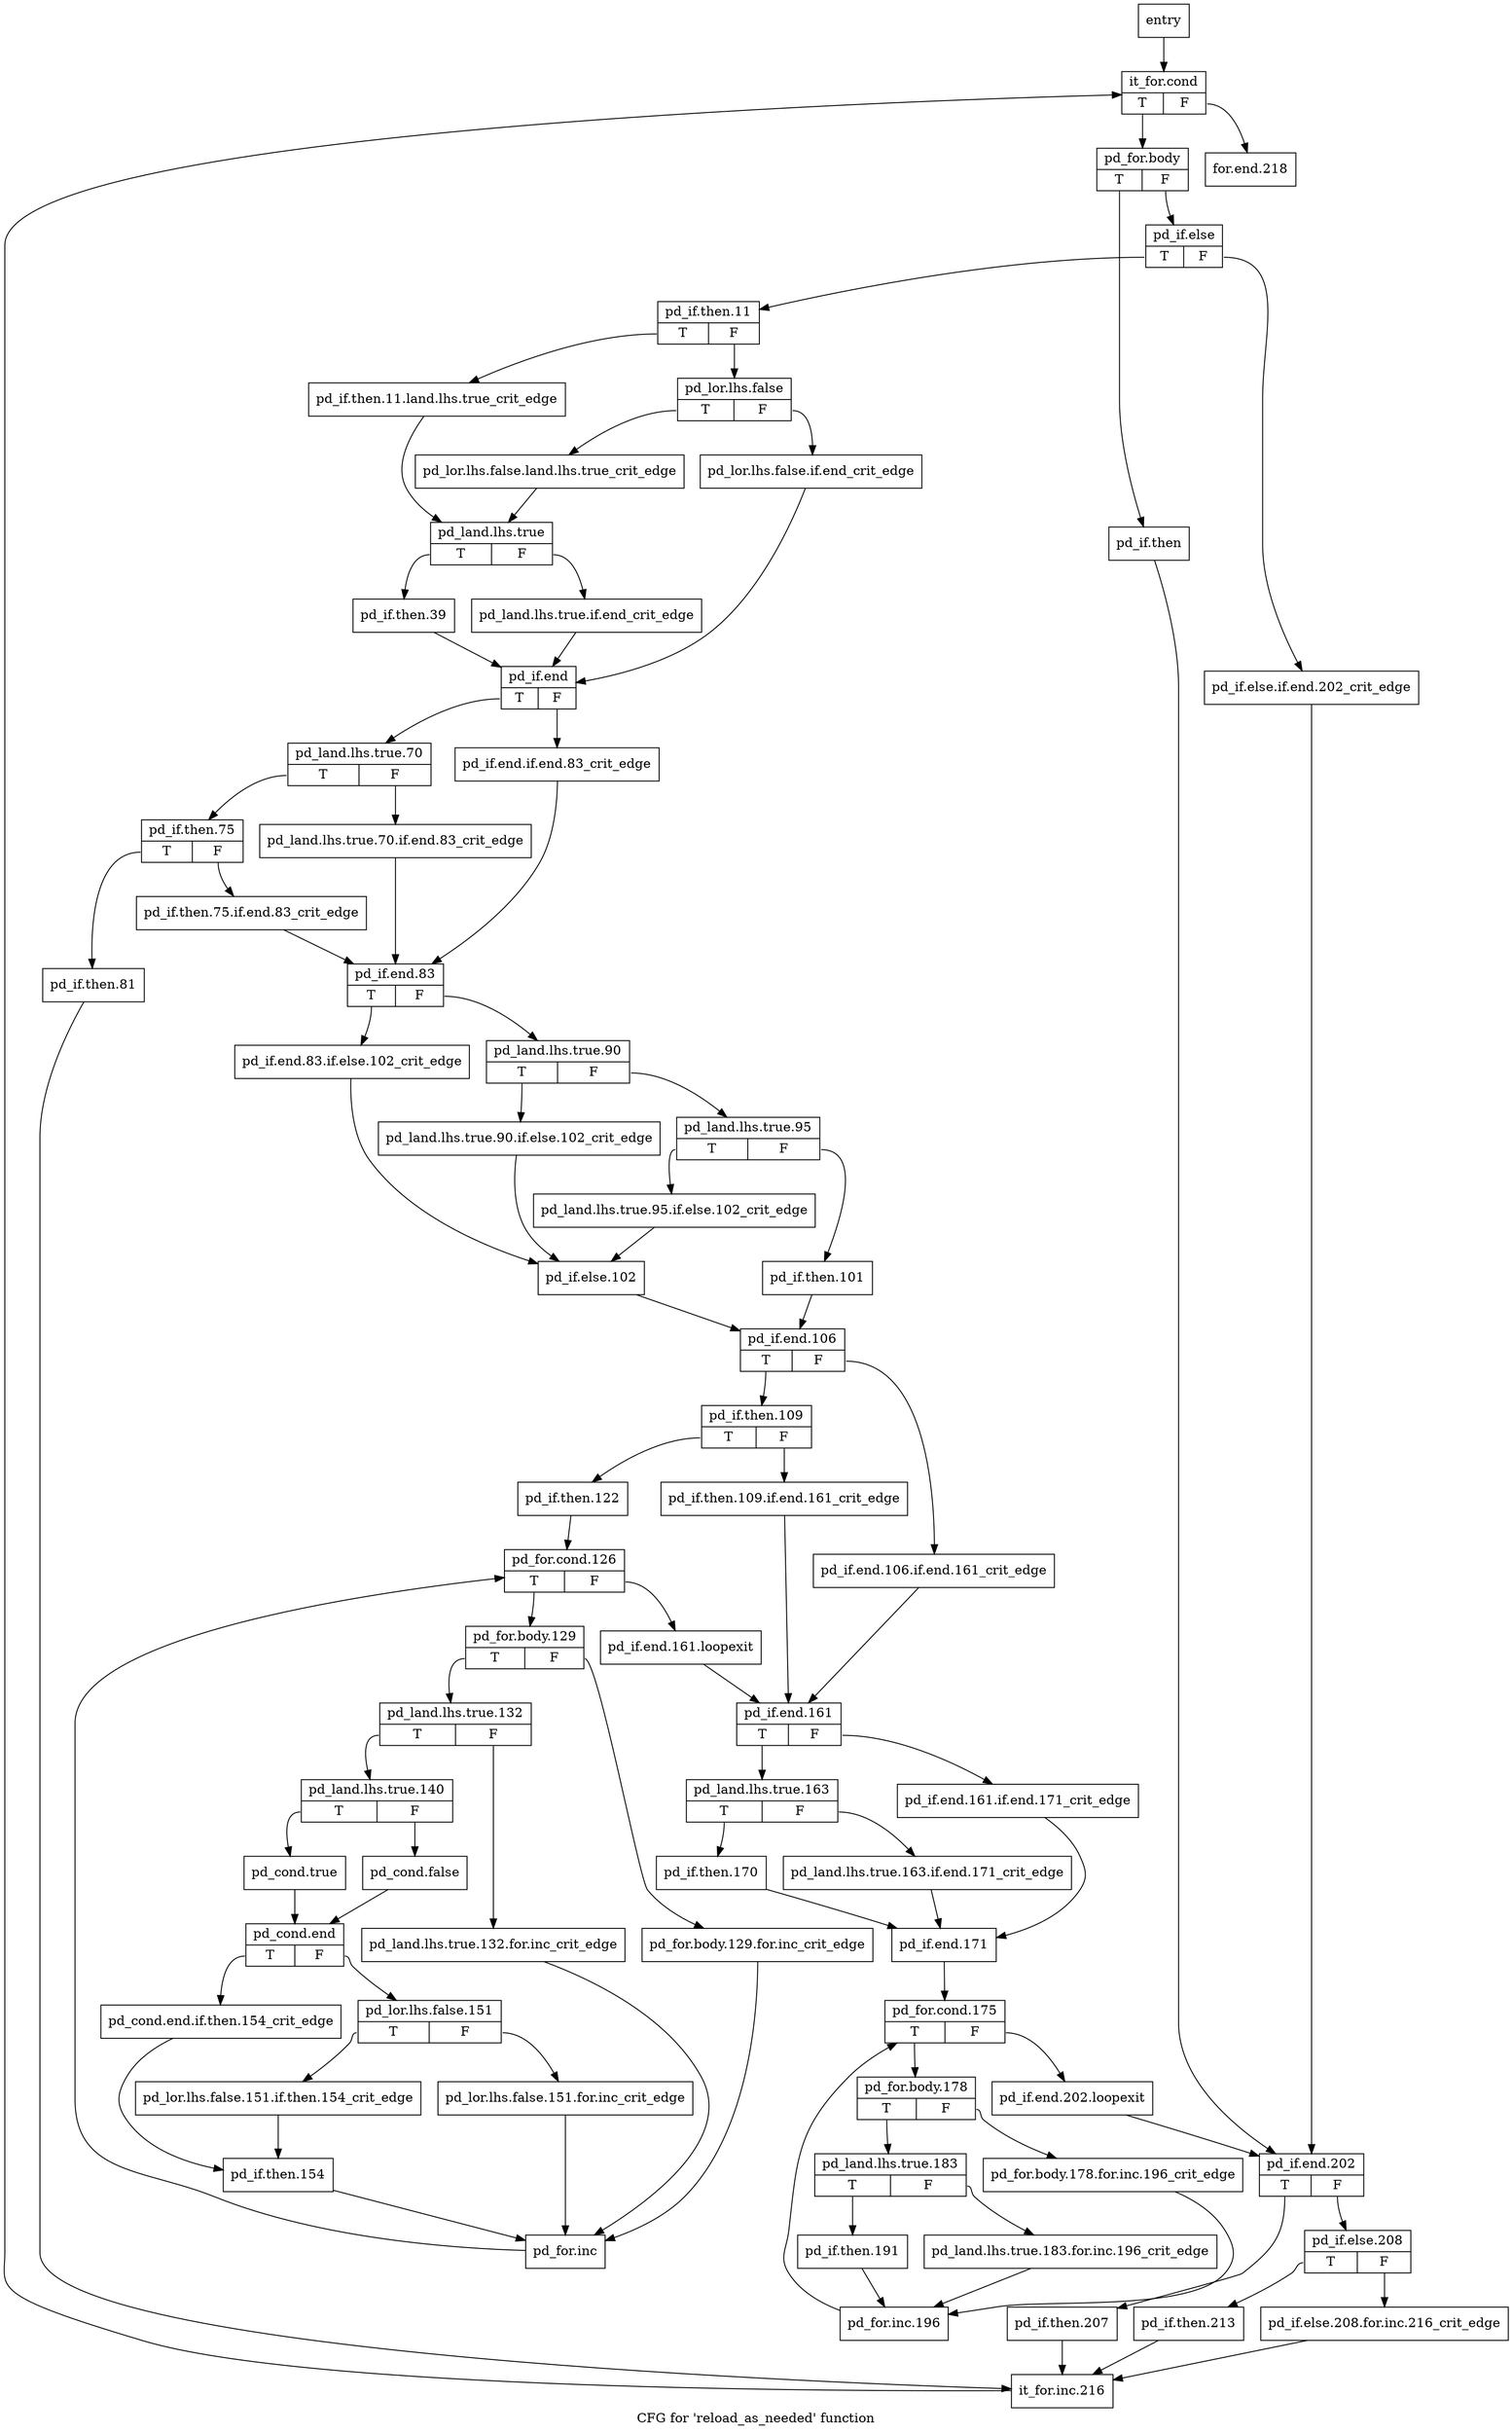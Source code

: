 digraph "CFG for 'reload_as_needed' function" {
	label="CFG for 'reload_as_needed' function";

	Node0x8b80430 [shape=record,label="{entry}"];
	Node0x8b80430 -> Node0x8b80480;
	Node0x8b80480 [shape=record,label="{it_for.cond|{<s0>T|<s1>F}}"];
	Node0x8b80480:s0 -> Node0x8b804d0;
	Node0x8b80480:s1 -> Node0x8b824f0;
	Node0x8b804d0 [shape=record,label="{pd_for.body|{<s0>T|<s1>F}}"];
	Node0x8b804d0:s0 -> Node0x8b80520;
	Node0x8b804d0:s1 -> Node0x8b81050;
	Node0x8b80520 [shape=record,label="{pd_if.then}"];
	Node0x8b80520 -> Node0x8b82310;
	Node0x8b81050 [shape=record,label="{pd_if.else|{<s0>T|<s1>F}}"];
	Node0x8b81050:s0 -> Node0x8b810f0;
	Node0x8b81050:s1 -> Node0x8b810a0;
	Node0x8b810a0 [shape=record,label="{pd_if.else.if.end.202_crit_edge}"];
	Node0x8b810a0 -> Node0x8b82310;
	Node0x8b810f0 [shape=record,label="{pd_if.then.11|{<s0>T|<s1>F}}"];
	Node0x8b810f0:s0 -> Node0x8b81140;
	Node0x8b810f0:s1 -> Node0x8b81190;
	Node0x8b81140 [shape=record,label="{pd_if.then.11.land.lhs.true_crit_edge}"];
	Node0x8b81140 -> Node0x8b81280;
	Node0x8b81190 [shape=record,label="{pd_lor.lhs.false|{<s0>T|<s1>F}}"];
	Node0x8b81190:s0 -> Node0x8b81230;
	Node0x8b81190:s1 -> Node0x8b811e0;
	Node0x8b811e0 [shape=record,label="{pd_lor.lhs.false.if.end_crit_edge}"];
	Node0x8b811e0 -> Node0x8b81370;
	Node0x8b81230 [shape=record,label="{pd_lor.lhs.false.land.lhs.true_crit_edge}"];
	Node0x8b81230 -> Node0x8b81280;
	Node0x8b81280 [shape=record,label="{pd_land.lhs.true|{<s0>T|<s1>F}}"];
	Node0x8b81280:s0 -> Node0x8b81320;
	Node0x8b81280:s1 -> Node0x8b812d0;
	Node0x8b812d0 [shape=record,label="{pd_land.lhs.true.if.end_crit_edge}"];
	Node0x8b812d0 -> Node0x8b81370;
	Node0x8b81320 [shape=record,label="{pd_if.then.39}"];
	Node0x8b81320 -> Node0x8b81370;
	Node0x8b81370 [shape=record,label="{pd_if.end|{<s0>T|<s1>F}}"];
	Node0x8b81370:s0 -> Node0x8b81410;
	Node0x8b81370:s1 -> Node0x8b813c0;
	Node0x8b813c0 [shape=record,label="{pd_if.end.if.end.83_crit_edge}"];
	Node0x8b813c0 -> Node0x8b815a0;
	Node0x8b81410 [shape=record,label="{pd_land.lhs.true.70|{<s0>T|<s1>F}}"];
	Node0x8b81410:s0 -> Node0x8b814b0;
	Node0x8b81410:s1 -> Node0x8b81460;
	Node0x8b81460 [shape=record,label="{pd_land.lhs.true.70.if.end.83_crit_edge}"];
	Node0x8b81460 -> Node0x8b815a0;
	Node0x8b814b0 [shape=record,label="{pd_if.then.75|{<s0>T|<s1>F}}"];
	Node0x8b814b0:s0 -> Node0x8b81550;
	Node0x8b814b0:s1 -> Node0x8b81500;
	Node0x8b81500 [shape=record,label="{pd_if.then.75.if.end.83_crit_edge}"];
	Node0x8b81500 -> Node0x8b815a0;
	Node0x8b81550 [shape=record,label="{pd_if.then.81}"];
	Node0x8b81550 -> Node0x8b824a0;
	Node0x8b815a0 [shape=record,label="{pd_if.end.83|{<s0>T|<s1>F}}"];
	Node0x8b815a0:s0 -> Node0x8b815f0;
	Node0x8b815a0:s1 -> Node0x8b81640;
	Node0x8b815f0 [shape=record,label="{pd_if.end.83.if.else.102_crit_edge}"];
	Node0x8b815f0 -> Node0x8b817d0;
	Node0x8b81640 [shape=record,label="{pd_land.lhs.true.90|{<s0>T|<s1>F}}"];
	Node0x8b81640:s0 -> Node0x8b81690;
	Node0x8b81640:s1 -> Node0x8b816e0;
	Node0x8b81690 [shape=record,label="{pd_land.lhs.true.90.if.else.102_crit_edge}"];
	Node0x8b81690 -> Node0x8b817d0;
	Node0x8b816e0 [shape=record,label="{pd_land.lhs.true.95|{<s0>T|<s1>F}}"];
	Node0x8b816e0:s0 -> Node0x8b81730;
	Node0x8b816e0:s1 -> Node0x8b81780;
	Node0x8b81730 [shape=record,label="{pd_land.lhs.true.95.if.else.102_crit_edge}"];
	Node0x8b81730 -> Node0x8b817d0;
	Node0x8b81780 [shape=record,label="{pd_if.then.101}"];
	Node0x8b81780 -> Node0x8b81820;
	Node0x8b817d0 [shape=record,label="{pd_if.else.102}"];
	Node0x8b817d0 -> Node0x8b81820;
	Node0x8b81820 [shape=record,label="{pd_if.end.106|{<s0>T|<s1>F}}"];
	Node0x8b81820:s0 -> Node0x8b818c0;
	Node0x8b81820:s1 -> Node0x8b81870;
	Node0x8b81870 [shape=record,label="{pd_if.end.106.if.end.161_crit_edge}"];
	Node0x8b81870 -> Node0x8b81eb0;
	Node0x8b818c0 [shape=record,label="{pd_if.then.109|{<s0>T|<s1>F}}"];
	Node0x8b818c0:s0 -> Node0x8b81960;
	Node0x8b818c0:s1 -> Node0x8b81910;
	Node0x8b81910 [shape=record,label="{pd_if.then.109.if.end.161_crit_edge}"];
	Node0x8b81910 -> Node0x8b81eb0;
	Node0x8b81960 [shape=record,label="{pd_if.then.122}"];
	Node0x8b81960 -> Node0x8b819b0;
	Node0x8b819b0 [shape=record,label="{pd_for.cond.126|{<s0>T|<s1>F}}"];
	Node0x8b819b0:s0 -> Node0x8b81a00;
	Node0x8b819b0:s1 -> Node0x8b81e60;
	Node0x8b81a00 [shape=record,label="{pd_for.body.129|{<s0>T|<s1>F}}"];
	Node0x8b81a00:s0 -> Node0x8b81aa0;
	Node0x8b81a00:s1 -> Node0x8b81a50;
	Node0x8b81a50 [shape=record,label="{pd_for.body.129.for.inc_crit_edge}"];
	Node0x8b81a50 -> Node0x8b81e10;
	Node0x8b81aa0 [shape=record,label="{pd_land.lhs.true.132|{<s0>T|<s1>F}}"];
	Node0x8b81aa0:s0 -> Node0x8b81b40;
	Node0x8b81aa0:s1 -> Node0x8b81af0;
	Node0x8b81af0 [shape=record,label="{pd_land.lhs.true.132.for.inc_crit_edge}"];
	Node0x8b81af0 -> Node0x8b81e10;
	Node0x8b81b40 [shape=record,label="{pd_land.lhs.true.140|{<s0>T|<s1>F}}"];
	Node0x8b81b40:s0 -> Node0x8b81b90;
	Node0x8b81b40:s1 -> Node0x8b81be0;
	Node0x8b81b90 [shape=record,label="{pd_cond.true}"];
	Node0x8b81b90 -> Node0x8b81c30;
	Node0x8b81be0 [shape=record,label="{pd_cond.false}"];
	Node0x8b81be0 -> Node0x8b81c30;
	Node0x8b81c30 [shape=record,label="{pd_cond.end|{<s0>T|<s1>F}}"];
	Node0x8b81c30:s0 -> Node0x8b81c80;
	Node0x8b81c30:s1 -> Node0x8b81cd0;
	Node0x8b81c80 [shape=record,label="{pd_cond.end.if.then.154_crit_edge}"];
	Node0x8b81c80 -> Node0x8b81dc0;
	Node0x8b81cd0 [shape=record,label="{pd_lor.lhs.false.151|{<s0>T|<s1>F}}"];
	Node0x8b81cd0:s0 -> Node0x8b81d70;
	Node0x8b81cd0:s1 -> Node0x8b81d20;
	Node0x8b81d20 [shape=record,label="{pd_lor.lhs.false.151.for.inc_crit_edge}"];
	Node0x8b81d20 -> Node0x8b81e10;
	Node0x8b81d70 [shape=record,label="{pd_lor.lhs.false.151.if.then.154_crit_edge}"];
	Node0x8b81d70 -> Node0x8b81dc0;
	Node0x8b81dc0 [shape=record,label="{pd_if.then.154}"];
	Node0x8b81dc0 -> Node0x8b81e10;
	Node0x8b81e10 [shape=record,label="{pd_for.inc}"];
	Node0x8b81e10 -> Node0x8b819b0;
	Node0x8b81e60 [shape=record,label="{pd_if.end.161.loopexit}"];
	Node0x8b81e60 -> Node0x8b81eb0;
	Node0x8b81eb0 [shape=record,label="{pd_if.end.161|{<s0>T|<s1>F}}"];
	Node0x8b81eb0:s0 -> Node0x8b81f50;
	Node0x8b81eb0:s1 -> Node0x8b81f00;
	Node0x8b81f00 [shape=record,label="{pd_if.end.161.if.end.171_crit_edge}"];
	Node0x8b81f00 -> Node0x8b82040;
	Node0x8b81f50 [shape=record,label="{pd_land.lhs.true.163|{<s0>T|<s1>F}}"];
	Node0x8b81f50:s0 -> Node0x8b81ff0;
	Node0x8b81f50:s1 -> Node0x8b81fa0;
	Node0x8b81fa0 [shape=record,label="{pd_land.lhs.true.163.if.end.171_crit_edge}"];
	Node0x8b81fa0 -> Node0x8b82040;
	Node0x8b81ff0 [shape=record,label="{pd_if.then.170}"];
	Node0x8b81ff0 -> Node0x8b82040;
	Node0x8b82040 [shape=record,label="{pd_if.end.171}"];
	Node0x8b82040 -> Node0x8b82090;
	Node0x8b82090 [shape=record,label="{pd_for.cond.175|{<s0>T|<s1>F}}"];
	Node0x8b82090:s0 -> Node0x8b820e0;
	Node0x8b82090:s1 -> Node0x8b822c0;
	Node0x8b820e0 [shape=record,label="{pd_for.body.178|{<s0>T|<s1>F}}"];
	Node0x8b820e0:s0 -> Node0x8b82180;
	Node0x8b820e0:s1 -> Node0x8b82130;
	Node0x8b82130 [shape=record,label="{pd_for.body.178.for.inc.196_crit_edge}"];
	Node0x8b82130 -> Node0x8b82270;
	Node0x8b82180 [shape=record,label="{pd_land.lhs.true.183|{<s0>T|<s1>F}}"];
	Node0x8b82180:s0 -> Node0x8b82220;
	Node0x8b82180:s1 -> Node0x8b821d0;
	Node0x8b821d0 [shape=record,label="{pd_land.lhs.true.183.for.inc.196_crit_edge}"];
	Node0x8b821d0 -> Node0x8b82270;
	Node0x8b82220 [shape=record,label="{pd_if.then.191}"];
	Node0x8b82220 -> Node0x8b82270;
	Node0x8b82270 [shape=record,label="{pd_for.inc.196}"];
	Node0x8b82270 -> Node0x8b82090;
	Node0x8b822c0 [shape=record,label="{pd_if.end.202.loopexit}"];
	Node0x8b822c0 -> Node0x8b82310;
	Node0x8b82310 [shape=record,label="{pd_if.end.202|{<s0>T|<s1>F}}"];
	Node0x8b82310:s0 -> Node0x8b82360;
	Node0x8b82310:s1 -> Node0x8b823b0;
	Node0x8b82360 [shape=record,label="{pd_if.then.207}"];
	Node0x8b82360 -> Node0x8b824a0;
	Node0x8b823b0 [shape=record,label="{pd_if.else.208|{<s0>T|<s1>F}}"];
	Node0x8b823b0:s0 -> Node0x8b82450;
	Node0x8b823b0:s1 -> Node0x8b82400;
	Node0x8b82400 [shape=record,label="{pd_if.else.208.for.inc.216_crit_edge}"];
	Node0x8b82400 -> Node0x8b824a0;
	Node0x8b82450 [shape=record,label="{pd_if.then.213}"];
	Node0x8b82450 -> Node0x8b824a0;
	Node0x8b824a0 [shape=record,label="{it_for.inc.216}"];
	Node0x8b824a0 -> Node0x8b80480;
	Node0x8b824f0 [shape=record,label="{for.end.218}"];
}
